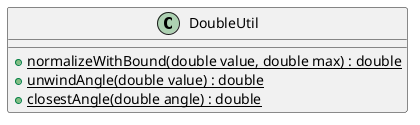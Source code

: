 @startuml
class DoubleUtil {
+{static} normalizeWithBound(double value, double max) : double
+{static} unwindAngle(double value) : double
+{static} closestAngle(double angle) : double
}
@enduml